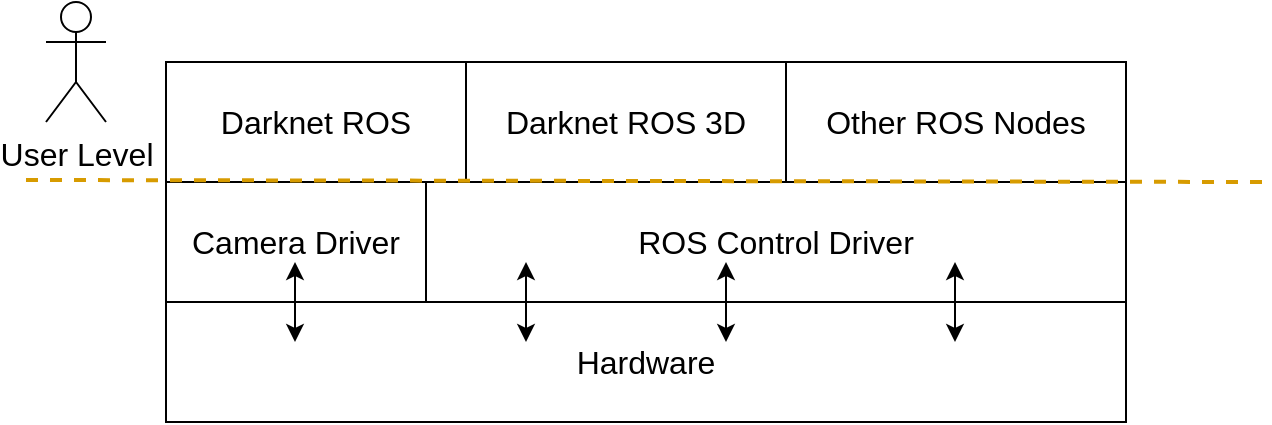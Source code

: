 <mxfile version="20.8.20" type="github">
  <diagram id="kgpKYQtTHZ0yAKxKKP6v" name="Page-1">
    <mxGraphModel dx="1273" dy="915" grid="1" gridSize="10" guides="1" tooltips="1" connect="1" arrows="1" fold="1" page="1" pageScale="1" pageWidth="850" pageHeight="1100" math="0" shadow="0">
      <root>
        <mxCell id="0" />
        <mxCell id="1" parent="0" />
        <mxCell id="VxPAGHwxYElk41PXbdFz-1" value="&lt;font style=&quot;font-size: 13px;&quot;&gt;&lt;font style=&quot;font-size: 14px;&quot;&gt;&lt;font style=&quot;font-size: 15px;&quot;&gt;&lt;font style=&quot;font-size: 16px;&quot;&gt;Hardware&lt;/font&gt;&lt;/font&gt;&lt;/font&gt;&lt;/font&gt;" style="rounded=0;whiteSpace=wrap;html=1;" vertex="1" parent="1">
          <mxGeometry x="110" y="530" width="480" height="60" as="geometry" />
        </mxCell>
        <mxCell id="VxPAGHwxYElk41PXbdFz-3" value="&lt;font style=&quot;font-size: 15px;&quot;&gt;&lt;font style=&quot;font-size: 15px;&quot;&gt;&lt;font style=&quot;font-size: 15px;&quot;&gt;&lt;font style=&quot;font-size: 15px;&quot;&gt;&lt;font style=&quot;font-size: 15px;&quot;&gt;&lt;font style=&quot;font-size: 15px;&quot;&gt;&lt;font style=&quot;font-size: 15px;&quot;&gt;&lt;font style=&quot;font-size: 15px;&quot;&gt;&lt;font style=&quot;font-size: 16px;&quot;&gt;ROS Control Driver&lt;/font&gt;&lt;/font&gt;&lt;/font&gt;&lt;/font&gt;&lt;/font&gt;&lt;/font&gt;&lt;/font&gt;&lt;/font&gt;&lt;/font&gt;" style="rounded=0;whiteSpace=wrap;html=1;" vertex="1" parent="1">
          <mxGeometry x="240" y="470" width="350" height="60" as="geometry" />
        </mxCell>
        <mxCell id="VxPAGHwxYElk41PXbdFz-5" value="&lt;font style=&quot;font-size: 15px;&quot;&gt;&lt;font style=&quot;font-size: 15px;&quot;&gt;&lt;font style=&quot;font-size: 15px;&quot;&gt;&lt;font style=&quot;font-size: 15px;&quot;&gt;&lt;font style=&quot;font-size: 15px;&quot;&gt;&lt;font style=&quot;font-size: 15px;&quot;&gt;&lt;font style=&quot;font-size: 15px;&quot;&gt;&lt;font style=&quot;font-size: 15px;&quot;&gt;&lt;font style=&quot;font-size: 16px;&quot;&gt;Camera Driver&lt;/font&gt;&lt;/font&gt;&lt;/font&gt;&lt;/font&gt;&lt;/font&gt;&lt;/font&gt;&lt;/font&gt;&lt;/font&gt;&lt;/font&gt;" style="rounded=0;whiteSpace=wrap;html=1;" vertex="1" parent="1">
          <mxGeometry x="110" y="470" width="130" height="60" as="geometry" />
        </mxCell>
        <mxCell id="VxPAGHwxYElk41PXbdFz-7" value="" style="endArrow=classic;startArrow=classic;html=1;rounded=0;fontSize=16;" edge="1" parent="1">
          <mxGeometry width="50" height="50" relative="1" as="geometry">
            <mxPoint x="504.5" y="550" as="sourcePoint" />
            <mxPoint x="504.5" y="510" as="targetPoint" />
          </mxGeometry>
        </mxCell>
        <mxCell id="VxPAGHwxYElk41PXbdFz-8" value="" style="endArrow=classic;startArrow=classic;html=1;rounded=0;fontSize=16;" edge="1" parent="1">
          <mxGeometry width="50" height="50" relative="1" as="geometry">
            <mxPoint x="290" y="550" as="sourcePoint" />
            <mxPoint x="290" y="510" as="targetPoint" />
          </mxGeometry>
        </mxCell>
        <mxCell id="VxPAGHwxYElk41PXbdFz-9" value="" style="endArrow=classic;startArrow=classic;html=1;rounded=0;fontSize=16;" edge="1" parent="1">
          <mxGeometry width="50" height="50" relative="1" as="geometry">
            <mxPoint x="174.5" y="550" as="sourcePoint" />
            <mxPoint x="174.5" y="510" as="targetPoint" />
          </mxGeometry>
        </mxCell>
        <mxCell id="VxPAGHwxYElk41PXbdFz-10" value="&lt;font style=&quot;font-size: 13px;&quot;&gt;&lt;font style=&quot;font-size: 14px;&quot;&gt;&lt;font style=&quot;font-size: 15px;&quot;&gt;&lt;font style=&quot;font-size: 16px;&quot;&gt;Other ROS Nodes&lt;/font&gt;&lt;/font&gt;&lt;/font&gt;&lt;/font&gt;" style="rounded=0;whiteSpace=wrap;html=1;" vertex="1" parent="1">
          <mxGeometry x="420" y="410" width="170" height="60" as="geometry" />
        </mxCell>
        <mxCell id="VxPAGHwxYElk41PXbdFz-11" value="&lt;font style=&quot;font-size: 16px;&quot;&gt;Darknet ROS 3D&lt;br&gt;&lt;/font&gt;" style="rounded=0;whiteSpace=wrap;html=1;" vertex="1" parent="1">
          <mxGeometry x="260" y="410" width="160" height="60" as="geometry" />
        </mxCell>
        <mxCell id="VxPAGHwxYElk41PXbdFz-12" value="" style="endArrow=classic;startArrow=classic;html=1;rounded=0;fontSize=16;" edge="1" parent="1">
          <mxGeometry width="50" height="50" relative="1" as="geometry">
            <mxPoint x="390" y="550" as="sourcePoint" />
            <mxPoint x="390" y="510" as="targetPoint" />
          </mxGeometry>
        </mxCell>
        <mxCell id="VxPAGHwxYElk41PXbdFz-13" value="&lt;font style=&quot;font-size: 13px;&quot;&gt;&lt;font style=&quot;font-size: 14px;&quot;&gt;&lt;font style=&quot;font-size: 15px;&quot;&gt;&lt;font style=&quot;font-size: 16px;&quot;&gt;Darknet ROS&lt;/font&gt;&lt;/font&gt;&lt;/font&gt;&lt;/font&gt;" style="rounded=0;whiteSpace=wrap;html=1;" vertex="1" parent="1">
          <mxGeometry x="110" y="410" width="150" height="60" as="geometry" />
        </mxCell>
        <mxCell id="VxPAGHwxYElk41PXbdFz-14" value="User Level" style="shape=umlActor;verticalLabelPosition=bottom;verticalAlign=top;html=1;outlineConnect=0;fontSize=16;" vertex="1" parent="1">
          <mxGeometry x="50" y="380" width="30" height="60" as="geometry" />
        </mxCell>
        <mxCell id="VxPAGHwxYElk41PXbdFz-15" value="" style="endArrow=none;dashed=1;html=1;rounded=0;fontSize=16;strokeWidth=2;fillColor=#ffe6cc;strokeColor=#d79b00;" edge="1" parent="1">
          <mxGeometry width="50" height="50" relative="1" as="geometry">
            <mxPoint x="40" y="469" as="sourcePoint" />
            <mxPoint x="660" y="470" as="targetPoint" />
          </mxGeometry>
        </mxCell>
      </root>
    </mxGraphModel>
  </diagram>
</mxfile>
